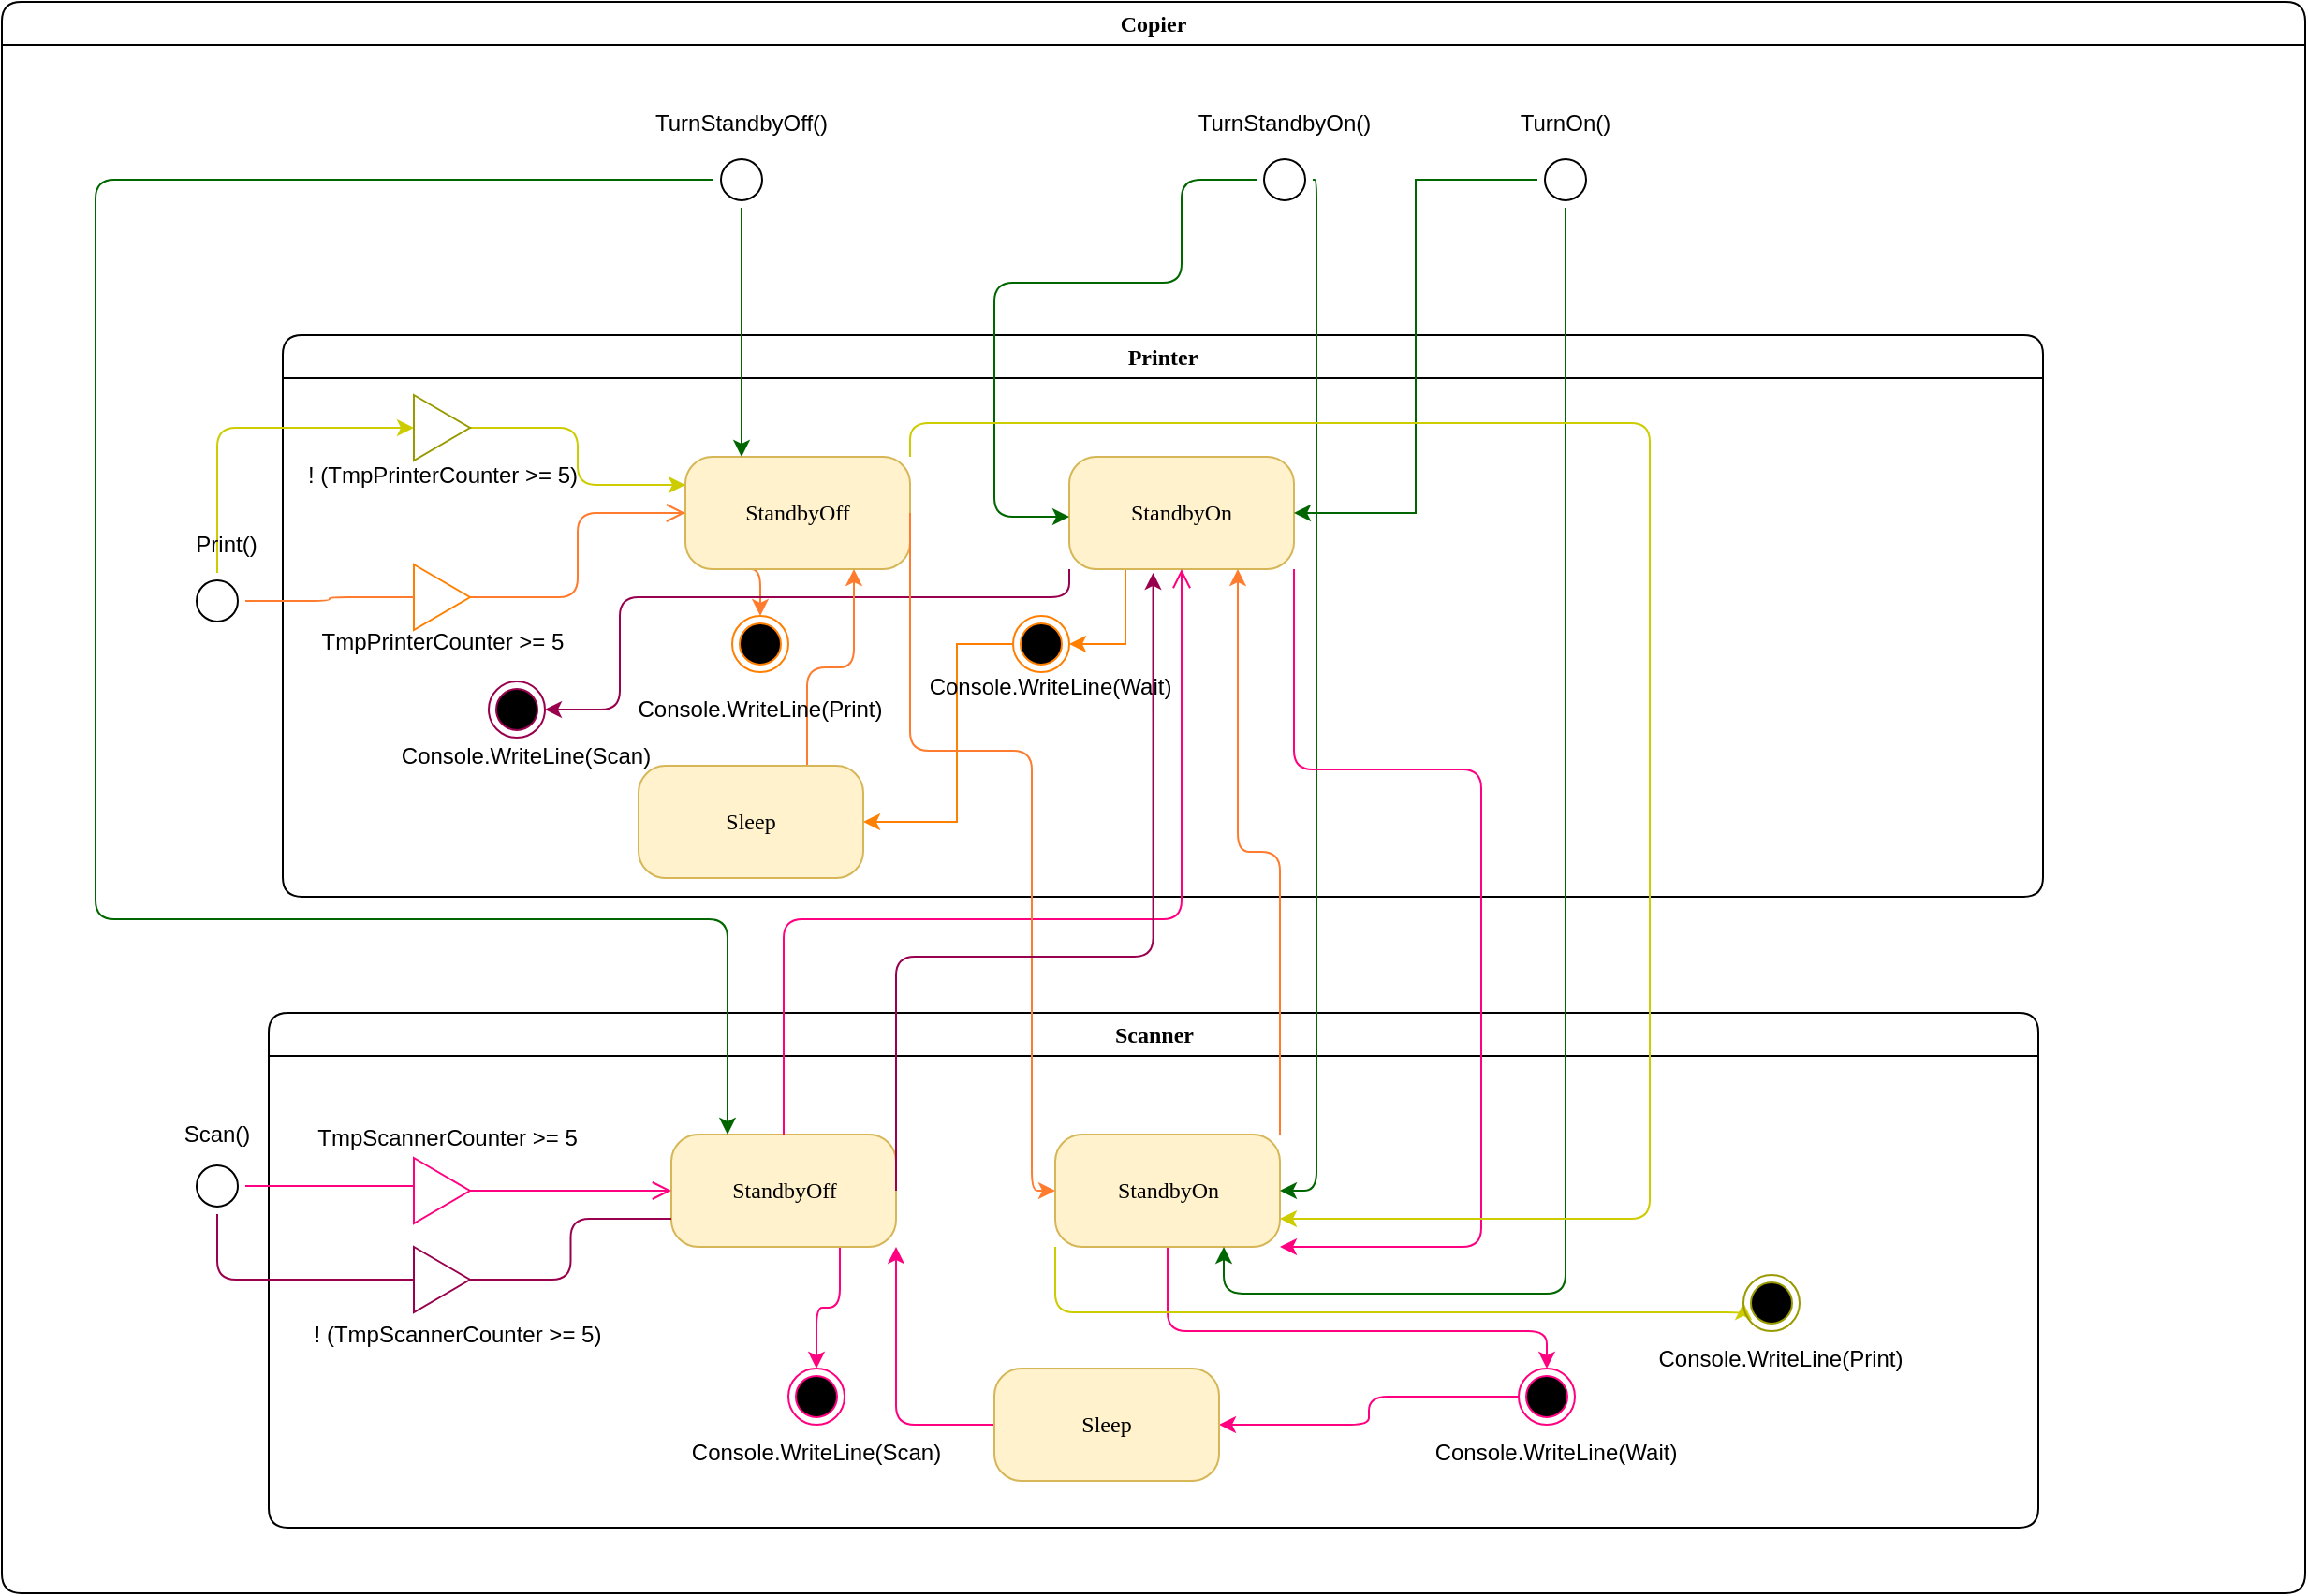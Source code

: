 <mxfile version="17.2.4" type="github">
  <diagram name="Page-1" id="58cdce13-f638-feb5-8d6f-7d28b1aa9fa0">
    <mxGraphModel dx="1351" dy="853" grid="1" gridSize="10" guides="1" tooltips="1" connect="1" arrows="1" fold="1" page="1" pageScale="1" pageWidth="1100" pageHeight="850" background="none" math="0" shadow="0">
      <root>
        <mxCell id="0" />
        <mxCell id="1" parent="0" />
        <mxCell id="9JZ9oiunxaafE0rHezBi-36" value="Copier" style="swimlane;whiteSpace=wrap;html=1;rounded=1;shadow=0;comic=0;labelBackgroundColor=none;strokeWidth=1;fontFamily=Verdana;fontSize=12;align=center;swimlaneLine=1;glass=0;sketch=0;" vertex="1" parent="1">
          <mxGeometry x="40" y="30" width="1230" height="850" as="geometry" />
        </mxCell>
        <mxCell id="2a3bc250acf0617d-7" value="Scanner" style="swimlane;whiteSpace=wrap;html=1;rounded=1;shadow=0;comic=0;labelBackgroundColor=none;strokeWidth=1;fontFamily=Verdana;fontSize=12;align=center;" parent="9JZ9oiunxaafE0rHezBi-36" vertex="1">
          <mxGeometry x="142.5" y="540" width="945" height="275" as="geometry" />
        </mxCell>
        <mxCell id="9JZ9oiunxaafE0rHezBi-109" style="edgeStyle=orthogonalEdgeStyle;rounded=1;orthogonalLoop=1;jettySize=auto;html=1;exitX=0.75;exitY=1;exitDx=0;exitDy=0;entryX=0.5;entryY=0;entryDx=0;entryDy=0;strokeColor=#FF0080;" edge="1" parent="2a3bc250acf0617d-7" source="382b91b5511bd0f7-8" target="9JZ9oiunxaafE0rHezBi-74">
          <mxGeometry relative="1" as="geometry" />
        </mxCell>
        <mxCell id="382b91b5511bd0f7-8" value="StandbyOff" style="rounded=1;whiteSpace=wrap;html=1;arcSize=24;fillColor=#fff2cc;strokeColor=#d6b656;shadow=0;comic=0;labelBackgroundColor=none;fontFamily=Verdana;fontSize=12;fontColor=default;align=center;" parent="2a3bc250acf0617d-7" vertex="1">
          <mxGeometry x="215" y="65" width="120" height="60" as="geometry" />
        </mxCell>
        <mxCell id="9JZ9oiunxaafE0rHezBi-72" style="edgeStyle=orthogonalEdgeStyle;rounded=1;orthogonalLoop=1;jettySize=auto;html=1;exitX=0;exitY=0.5;exitDx=0;exitDy=0;entryX=1;entryY=0.5;entryDx=0;entryDy=0;strokeColor=#FF0080;" edge="1" parent="2a3bc250acf0617d-7" source="24f968d109e7d6b4-3" target="9JZ9oiunxaafE0rHezBi-68">
          <mxGeometry relative="1" as="geometry" />
        </mxCell>
        <mxCell id="24f968d109e7d6b4-3" value="" style="ellipse;html=1;shape=endState;fillColor=#000000;strokeColor=#FF0080;rounded=1;shadow=0;comic=0;labelBackgroundColor=none;fontFamily=Verdana;fontSize=12;fontColor=#000000;align=center;" parent="2a3bc250acf0617d-7" vertex="1">
          <mxGeometry x="667.5" y="190" width="30" height="30" as="geometry" />
        </mxCell>
        <mxCell id="3cde6dad864a17aa-9" style="edgeStyle=elbowEdgeStyle;html=1;labelBackgroundColor=none;endArrow=open;endSize=8;strokeColor=#FF0080;fontFamily=Verdana;fontSize=12;align=left;elbow=vertical;startArrow=none;" parent="2a3bc250acf0617d-7" source="9JZ9oiunxaafE0rHezBi-79" target="382b91b5511bd0f7-8" edge="1">
          <mxGeometry relative="1" as="geometry" />
        </mxCell>
        <mxCell id="9JZ9oiunxaafE0rHezBi-69" style="edgeStyle=orthogonalEdgeStyle;rounded=1;orthogonalLoop=1;jettySize=auto;html=1;exitX=0.5;exitY=1;exitDx=0;exitDy=0;strokeColor=#FF0080;entryX=0.5;entryY=0;entryDx=0;entryDy=0;" edge="1" parent="2a3bc250acf0617d-7" source="9JZ9oiunxaafE0rHezBi-16" target="24f968d109e7d6b4-3">
          <mxGeometry relative="1" as="geometry">
            <mxPoint x="687.5" y="210" as="targetPoint" />
            <Array as="points">
              <mxPoint x="480" y="170" />
              <mxPoint x="683" y="170" />
            </Array>
          </mxGeometry>
        </mxCell>
        <mxCell id="9JZ9oiunxaafE0rHezBi-124" style="edgeStyle=orthogonalEdgeStyle;rounded=1;orthogonalLoop=1;jettySize=auto;html=1;exitX=0;exitY=1;exitDx=0;exitDy=0;entryX=0;entryY=0.5;entryDx=0;entryDy=0;strokeColor=#CCCC00;" edge="1" parent="2a3bc250acf0617d-7" source="9JZ9oiunxaafE0rHezBi-16" target="9JZ9oiunxaafE0rHezBi-122">
          <mxGeometry relative="1" as="geometry">
            <Array as="points">
              <mxPoint x="420" y="160" />
              <mxPoint x="788" y="160" />
            </Array>
          </mxGeometry>
        </mxCell>
        <mxCell id="9JZ9oiunxaafE0rHezBi-16" value="StandbyOn" style="rounded=1;whiteSpace=wrap;html=1;arcSize=24;shadow=0;comic=0;labelBackgroundColor=none;fontFamily=Verdana;fontSize=12;align=center;fillColor=#fff2cc;strokeColor=#d6b656;" vertex="1" parent="2a3bc250acf0617d-7">
          <mxGeometry x="420" y="65" width="120" height="60" as="geometry" />
        </mxCell>
        <mxCell id="9JZ9oiunxaafE0rHezBi-77" style="edgeStyle=orthogonalEdgeStyle;rounded=1;orthogonalLoop=1;jettySize=auto;html=1;exitX=0;exitY=0.5;exitDx=0;exitDy=0;entryX=1;entryY=1;entryDx=0;entryDy=0;strokeColor=#FF0080;" edge="1" parent="2a3bc250acf0617d-7" source="9JZ9oiunxaafE0rHezBi-68" target="382b91b5511bd0f7-8">
          <mxGeometry relative="1" as="geometry" />
        </mxCell>
        <mxCell id="9JZ9oiunxaafE0rHezBi-68" value="Sleep" style="rounded=1;whiteSpace=wrap;html=1;arcSize=24;fillColor=#fff2cc;strokeColor=#d6b656;shadow=0;comic=0;labelBackgroundColor=none;fontFamily=Verdana;fontSize=12;fontColor=default;align=center;" vertex="1" parent="2a3bc250acf0617d-7">
          <mxGeometry x="387.5" y="190" width="120" height="60" as="geometry" />
        </mxCell>
        <mxCell id="9JZ9oiunxaafE0rHezBi-73" value="Console.WriteLine(Wait)" style="text;html=1;strokeColor=none;fillColor=none;align=center;verticalAlign=middle;whiteSpace=wrap;rounded=0;" vertex="1" parent="2a3bc250acf0617d-7">
          <mxGeometry x="657.5" y="220" width="60" height="30" as="geometry" />
        </mxCell>
        <mxCell id="9JZ9oiunxaafE0rHezBi-74" value="" style="ellipse;html=1;shape=endState;fillColor=#000000;strokeColor=#FF0080;rounded=1;shadow=0;comic=0;labelBackgroundColor=none;fontFamily=Verdana;fontSize=12;fontColor=#000000;align=center;" vertex="1" parent="2a3bc250acf0617d-7">
          <mxGeometry x="277.5" y="190" width="30" height="30" as="geometry" />
        </mxCell>
        <mxCell id="9JZ9oiunxaafE0rHezBi-75" value="Console.WriteLine(Scan)" style="text;html=1;strokeColor=none;fillColor=none;align=center;verticalAlign=middle;whiteSpace=wrap;rounded=0;" vertex="1" parent="2a3bc250acf0617d-7">
          <mxGeometry x="262.5" y="220" width="60" height="30" as="geometry" />
        </mxCell>
        <mxCell id="9JZ9oiunxaafE0rHezBi-79" value="" style="triangle;whiteSpace=wrap;html=1;strokeColor=#FF0080;fillColor=none;" vertex="1" parent="2a3bc250acf0617d-7">
          <mxGeometry x="77.5" y="77.5" width="30" height="35" as="geometry" />
        </mxCell>
        <mxCell id="9JZ9oiunxaafE0rHezBi-81" value="TmpScannerCounter &amp;gt;= 5" style="text;html=1;strokeColor=none;fillColor=none;align=center;verticalAlign=middle;whiteSpace=wrap;rounded=0;" vertex="1" parent="2a3bc250acf0617d-7">
          <mxGeometry x="20" y="51.5" width="150" height="30" as="geometry" />
        </mxCell>
        <mxCell id="9JZ9oiunxaafE0rHezBi-100" style="edgeStyle=orthogonalEdgeStyle;rounded=1;orthogonalLoop=1;jettySize=auto;html=1;exitX=1;exitY=0.5;exitDx=0;exitDy=0;entryX=0;entryY=0.75;entryDx=0;entryDy=0;strokeColor=#99004D;labelBackgroundColor=none;endArrow=none;fontSize=12;fontFamily=Verdana;align=left;endSize=8;startArrow=none;" edge="1" parent="2a3bc250acf0617d-7" source="9JZ9oiunxaafE0rHezBi-95" target="382b91b5511bd0f7-8">
          <mxGeometry relative="1" as="geometry" />
        </mxCell>
        <mxCell id="9JZ9oiunxaafE0rHezBi-95" value="" style="triangle;whiteSpace=wrap;html=1;strokeColor=#99004D;fillColor=none;" vertex="1" parent="2a3bc250acf0617d-7">
          <mxGeometry x="77.5" y="125" width="30" height="35" as="geometry" />
        </mxCell>
        <mxCell id="9JZ9oiunxaafE0rHezBi-101" value="! (TmpScannerCounter &amp;gt;= 5)" style="text;html=1;strokeColor=none;fillColor=none;align=center;verticalAlign=middle;whiteSpace=wrap;rounded=0;" vertex="1" parent="2a3bc250acf0617d-7">
          <mxGeometry x="21" y="157" width="159" height="30" as="geometry" />
        </mxCell>
        <mxCell id="9JZ9oiunxaafE0rHezBi-122" value="" style="ellipse;html=1;shape=endState;fillColor=#000000;strokeColor=#999900;rounded=1;shadow=0;comic=0;labelBackgroundColor=none;fontFamily=Verdana;fontSize=12;fontColor=#000000;align=center;" vertex="1" parent="2a3bc250acf0617d-7">
          <mxGeometry x="787.5" y="140" width="30" height="30" as="geometry" />
        </mxCell>
        <mxCell id="9JZ9oiunxaafE0rHezBi-144" value="Console.WriteLine(Print)" style="text;html=1;strokeColor=none;fillColor=none;align=center;verticalAlign=middle;whiteSpace=wrap;rounded=0;" vertex="1" parent="2a3bc250acf0617d-7">
          <mxGeometry x="777.5" y="170" width="60" height="30" as="geometry" />
        </mxCell>
        <mxCell id="9JZ9oiunxaafE0rHezBi-1" value="Printer" style="swimlane;whiteSpace=wrap;html=1;rounded=1;shadow=0;comic=0;labelBackgroundColor=none;strokeWidth=1;fontFamily=Verdana;fontSize=12;align=center;" vertex="1" parent="9JZ9oiunxaafE0rHezBi-36">
          <mxGeometry x="150" y="178" width="940" height="300" as="geometry" />
        </mxCell>
        <mxCell id="9JZ9oiunxaafE0rHezBi-111" style="edgeStyle=orthogonalEdgeStyle;rounded=1;orthogonalLoop=1;jettySize=auto;html=1;exitX=0.25;exitY=1;exitDx=0;exitDy=0;entryX=0.5;entryY=0;entryDx=0;entryDy=0;strokeColor=#FF7B2E;" edge="1" parent="9JZ9oiunxaafE0rHezBi-1" source="9JZ9oiunxaafE0rHezBi-3" target="9JZ9oiunxaafE0rHezBi-85">
          <mxGeometry relative="1" as="geometry" />
        </mxCell>
        <mxCell id="9JZ9oiunxaafE0rHezBi-3" value="StandbyOff" style="rounded=1;whiteSpace=wrap;html=1;arcSize=24;shadow=0;comic=0;labelBackgroundColor=none;fontFamily=Verdana;fontSize=12;align=center;fillColor=#fff2cc;strokeColor=#d6b656;" vertex="1" parent="9JZ9oiunxaafE0rHezBi-1">
          <mxGeometry x="215" y="65" width="120" height="60" as="geometry" />
        </mxCell>
        <mxCell id="9JZ9oiunxaafE0rHezBi-5" style="edgeStyle=elbowEdgeStyle;html=1;labelBackgroundColor=none;endArrow=open;endSize=8;strokeColor=#FF7B2E;fontFamily=Verdana;fontSize=12;align=left;startArrow=none;" edge="1" parent="9JZ9oiunxaafE0rHezBi-1" source="9JZ9oiunxaafE0rHezBi-57" target="9JZ9oiunxaafE0rHezBi-3">
          <mxGeometry relative="1" as="geometry" />
        </mxCell>
        <mxCell id="9JZ9oiunxaafE0rHezBi-87" style="edgeStyle=orthogonalEdgeStyle;rounded=0;orthogonalLoop=1;jettySize=auto;html=1;exitX=0.25;exitY=1;exitDx=0;exitDy=0;entryX=1;entryY=0.5;entryDx=0;entryDy=0;strokeColor=#FF8000;" edge="1" parent="9JZ9oiunxaafE0rHezBi-1" source="9JZ9oiunxaafE0rHezBi-15" target="9JZ9oiunxaafE0rHezBi-84">
          <mxGeometry relative="1" as="geometry" />
        </mxCell>
        <mxCell id="9JZ9oiunxaafE0rHezBi-107" style="edgeStyle=orthogonalEdgeStyle;rounded=1;orthogonalLoop=1;jettySize=auto;html=1;exitX=0;exitY=1;exitDx=0;exitDy=0;entryX=1;entryY=0.5;entryDx=0;entryDy=0;strokeColor=#99004D;" edge="1" parent="9JZ9oiunxaafE0rHezBi-1" source="9JZ9oiunxaafE0rHezBi-15" target="9JZ9oiunxaafE0rHezBi-106">
          <mxGeometry relative="1" as="geometry">
            <Array as="points">
              <mxPoint x="420" y="140" />
              <mxPoint x="180" y="140" />
              <mxPoint x="180" y="200" />
            </Array>
          </mxGeometry>
        </mxCell>
        <mxCell id="9JZ9oiunxaafE0rHezBi-15" value="StandbyOn" style="rounded=1;whiteSpace=wrap;html=1;arcSize=24;shadow=0;comic=0;labelBackgroundColor=none;fontFamily=Verdana;fontSize=12;align=center;fillColor=#fff2cc;strokeColor=#d6b656;" vertex="1" parent="9JZ9oiunxaafE0rHezBi-1">
          <mxGeometry x="420" y="65" width="120" height="60" as="geometry" />
        </mxCell>
        <mxCell id="9JZ9oiunxaafE0rHezBi-57" value="" style="triangle;whiteSpace=wrap;html=1;strokeColor=#FF8000;fillColor=none;" vertex="1" parent="9JZ9oiunxaafE0rHezBi-1">
          <mxGeometry x="70" y="122.5" width="30" height="35" as="geometry" />
        </mxCell>
        <mxCell id="9JZ9oiunxaafE0rHezBi-60" value="TmpPrinterCounter &amp;gt;= 5" style="text;html=1;strokeColor=none;fillColor=none;align=center;verticalAlign=middle;whiteSpace=wrap;rounded=0;" vertex="1" parent="9JZ9oiunxaafE0rHezBi-1">
          <mxGeometry x="17.5" y="149" width="135" height="30" as="geometry" />
        </mxCell>
        <mxCell id="9JZ9oiunxaafE0rHezBi-112" style="edgeStyle=orthogonalEdgeStyle;rounded=1;orthogonalLoop=1;jettySize=auto;html=1;exitX=0.75;exitY=0;exitDx=0;exitDy=0;entryX=0.75;entryY=1;entryDx=0;entryDy=0;strokeColor=#FF7B2E;" edge="1" parent="9JZ9oiunxaafE0rHezBi-1" source="9JZ9oiunxaafE0rHezBi-83" target="9JZ9oiunxaafE0rHezBi-3">
          <mxGeometry relative="1" as="geometry" />
        </mxCell>
        <mxCell id="9JZ9oiunxaafE0rHezBi-83" value="Sleep" style="rounded=1;whiteSpace=wrap;html=1;arcSize=24;fillColor=#fff2cc;strokeColor=#d6b656;shadow=0;comic=0;labelBackgroundColor=none;fontFamily=Verdana;fontSize=12;fontColor=default;align=center;" vertex="1" parent="9JZ9oiunxaafE0rHezBi-1">
          <mxGeometry x="190" y="230" width="120" height="60" as="geometry" />
        </mxCell>
        <mxCell id="9JZ9oiunxaafE0rHezBi-88" style="edgeStyle=orthogonalEdgeStyle;rounded=0;orthogonalLoop=1;jettySize=auto;html=1;exitX=0;exitY=0.5;exitDx=0;exitDy=0;strokeColor=#FF8000;entryX=1;entryY=0.5;entryDx=0;entryDy=0;" edge="1" parent="9JZ9oiunxaafE0rHezBi-1" source="9JZ9oiunxaafE0rHezBi-84" target="9JZ9oiunxaafE0rHezBi-83">
          <mxGeometry relative="1" as="geometry">
            <mxPoint x="300" y="250" as="targetPoint" />
            <Array as="points">
              <mxPoint x="360" y="165" />
              <mxPoint x="360" y="260" />
            </Array>
          </mxGeometry>
        </mxCell>
        <mxCell id="9JZ9oiunxaafE0rHezBi-84" value="" style="ellipse;html=1;shape=endState;fillColor=#000000;strokeColor=#FF8000;rounded=1;shadow=0;comic=0;labelBackgroundColor=none;fontFamily=Verdana;fontSize=12;fontColor=#000000;align=center;" vertex="1" parent="9JZ9oiunxaafE0rHezBi-1">
          <mxGeometry x="390" y="150" width="30" height="30" as="geometry" />
        </mxCell>
        <mxCell id="9JZ9oiunxaafE0rHezBi-85" value="" style="ellipse;html=1;shape=endState;fillColor=#000000;strokeColor=#FF8000;rounded=1;shadow=0;comic=0;labelBackgroundColor=none;fontFamily=Verdana;fontSize=12;fontColor=#000000;align=center;" vertex="1" parent="9JZ9oiunxaafE0rHezBi-1">
          <mxGeometry x="240" y="150" width="30" height="30" as="geometry" />
        </mxCell>
        <mxCell id="9JZ9oiunxaafE0rHezBi-92" value="Console.WriteLine(Wait)" style="text;html=1;strokeColor=none;fillColor=none;align=center;verticalAlign=middle;whiteSpace=wrap;rounded=0;" vertex="1" parent="9JZ9oiunxaafE0rHezBi-1">
          <mxGeometry x="380" y="173" width="60" height="30" as="geometry" />
        </mxCell>
        <mxCell id="9JZ9oiunxaafE0rHezBi-93" value="Console.WriteLine(Print)" style="text;html=1;strokeColor=none;fillColor=none;align=center;verticalAlign=middle;whiteSpace=wrap;rounded=0;" vertex="1" parent="9JZ9oiunxaafE0rHezBi-1">
          <mxGeometry x="225" y="185" width="60" height="30" as="geometry" />
        </mxCell>
        <mxCell id="9JZ9oiunxaafE0rHezBi-106" value="" style="ellipse;html=1;shape=endState;fillColor=#000000;strokeColor=#99004D;rounded=1;shadow=0;comic=0;labelBackgroundColor=none;fontFamily=Verdana;fontSize=12;fontColor=#000000;align=center;" vertex="1" parent="9JZ9oiunxaafE0rHezBi-1">
          <mxGeometry x="110" y="185" width="30" height="30" as="geometry" />
        </mxCell>
        <mxCell id="9JZ9oiunxaafE0rHezBi-108" value="Console.WriteLine(Scan)" style="text;html=1;strokeColor=none;fillColor=none;align=center;verticalAlign=middle;whiteSpace=wrap;rounded=0;" vertex="1" parent="9JZ9oiunxaafE0rHezBi-1">
          <mxGeometry x="100" y="210" width="60" height="30" as="geometry" />
        </mxCell>
        <mxCell id="9JZ9oiunxaafE0rHezBi-119" value="! (TmpPrinterCounter &amp;gt;= 5)" style="text;html=1;strokeColor=none;fillColor=none;align=center;verticalAlign=middle;whiteSpace=wrap;rounded=0;" vertex="1" parent="9JZ9oiunxaafE0rHezBi-1">
          <mxGeometry x="7.5" y="60" width="155" height="30" as="geometry" />
        </mxCell>
        <mxCell id="9JZ9oiunxaafE0rHezBi-17" style="edgeStyle=orthogonalEdgeStyle;rounded=1;orthogonalLoop=1;jettySize=auto;html=1;strokeColor=#FF0080;labelBackgroundColor=none;endArrow=open;fontSize=12;fontFamily=Verdana;align=left;endSize=8;" edge="1" parent="9JZ9oiunxaafE0rHezBi-36" source="382b91b5511bd0f7-8" target="9JZ9oiunxaafE0rHezBi-15">
          <mxGeometry relative="1" as="geometry">
            <Array as="points">
              <mxPoint x="417" y="490" />
              <mxPoint x="630" y="490" />
            </Array>
          </mxGeometry>
        </mxCell>
        <mxCell id="9JZ9oiunxaafE0rHezBi-49" style="edgeStyle=orthogonalEdgeStyle;rounded=1;orthogonalLoop=1;jettySize=auto;html=1;exitX=1;exitY=0.5;exitDx=0;exitDy=0;strokeColor=#FF7B2E;" edge="1" parent="9JZ9oiunxaafE0rHezBi-36" source="9JZ9oiunxaafE0rHezBi-3" target="9JZ9oiunxaafE0rHezBi-16">
          <mxGeometry relative="1" as="geometry">
            <Array as="points">
              <mxPoint x="485" y="400" />
              <mxPoint x="550" y="400" />
              <mxPoint x="550" y="635" />
            </Array>
          </mxGeometry>
        </mxCell>
        <mxCell id="9JZ9oiunxaafE0rHezBi-50" style="edgeStyle=orthogonalEdgeStyle;rounded=1;orthogonalLoop=1;jettySize=auto;html=1;exitX=0.5;exitY=1;exitDx=0;exitDy=0;strokeColor=#006600;" edge="1" parent="9JZ9oiunxaafE0rHezBi-36" source="9JZ9oiunxaafE0rHezBi-20" target="9JZ9oiunxaafE0rHezBi-15">
          <mxGeometry relative="1" as="geometry">
            <Array as="points">
              <mxPoint x="630" y="95" />
              <mxPoint x="630" y="150" />
              <mxPoint x="530" y="150" />
              <mxPoint x="530" y="275" />
            </Array>
          </mxGeometry>
        </mxCell>
        <mxCell id="9JZ9oiunxaafE0rHezBi-51" style="edgeStyle=orthogonalEdgeStyle;orthogonalLoop=1;jettySize=auto;html=1;exitX=0.5;exitY=0;exitDx=0;exitDy=0;entryX=1;entryY=0.5;entryDx=0;entryDy=0;strokeColor=#006600;rounded=1;" edge="1" parent="9JZ9oiunxaafE0rHezBi-36" source="9JZ9oiunxaafE0rHezBi-20" target="9JZ9oiunxaafE0rHezBi-16">
          <mxGeometry relative="1" as="geometry">
            <Array as="points">
              <mxPoint x="702" y="95" />
              <mxPoint x="702" y="635" />
            </Array>
          </mxGeometry>
        </mxCell>
        <mxCell id="9JZ9oiunxaafE0rHezBi-20" value="" style="ellipse;html=1;shape=startState;fillColor=none;strokeColor=#000000;rounded=1;shadow=0;comic=0;labelBackgroundColor=none;fontFamily=Verdana;fontSize=12;fontColor=#000000;align=center;direction=south;" vertex="1" parent="9JZ9oiunxaafE0rHezBi-36">
          <mxGeometry x="670" y="80" width="30" height="30" as="geometry" />
        </mxCell>
        <mxCell id="9JZ9oiunxaafE0rHezBi-27" value="TurnStandbyOn()" style="text;html=1;strokeColor=none;fillColor=none;align=center;verticalAlign=middle;whiteSpace=wrap;rounded=0;" vertex="1" parent="9JZ9oiunxaafE0rHezBi-36">
          <mxGeometry x="655" y="50" width="60" height="30" as="geometry" />
        </mxCell>
        <mxCell id="9JZ9oiunxaafE0rHezBi-54" style="edgeStyle=orthogonalEdgeStyle;rounded=0;orthogonalLoop=1;jettySize=auto;html=1;exitX=1;exitY=0.5;exitDx=0;exitDy=0;entryX=0.25;entryY=0;entryDx=0;entryDy=0;strokeColor=#006600;" edge="1" parent="9JZ9oiunxaafE0rHezBi-36" source="9JZ9oiunxaafE0rHezBi-21" target="9JZ9oiunxaafE0rHezBi-3">
          <mxGeometry relative="1" as="geometry" />
        </mxCell>
        <mxCell id="9JZ9oiunxaafE0rHezBi-55" style="edgeStyle=orthogonalEdgeStyle;rounded=1;orthogonalLoop=1;jettySize=auto;html=1;exitX=0.5;exitY=1;exitDx=0;exitDy=0;entryX=0.25;entryY=0;entryDx=0;entryDy=0;strokeColor=#006600;" edge="1" parent="9JZ9oiunxaafE0rHezBi-36" source="9JZ9oiunxaafE0rHezBi-21" target="382b91b5511bd0f7-8">
          <mxGeometry relative="1" as="geometry">
            <Array as="points">
              <mxPoint x="50" y="95" />
              <mxPoint x="50" y="490" />
              <mxPoint x="387" y="490" />
            </Array>
          </mxGeometry>
        </mxCell>
        <mxCell id="9JZ9oiunxaafE0rHezBi-21" value="" style="ellipse;html=1;shape=startState;fillColor=none;strokeColor=#000000;rounded=1;shadow=0;comic=0;labelBackgroundColor=none;fontFamily=Verdana;fontSize=12;fontColor=#000000;align=center;direction=south;" vertex="1" parent="9JZ9oiunxaafE0rHezBi-36">
          <mxGeometry x="380" y="80" width="30" height="30" as="geometry" />
        </mxCell>
        <mxCell id="9JZ9oiunxaafE0rHezBi-26" value="TurnStandbyOff()" style="text;html=1;strokeColor=none;fillColor=none;align=center;verticalAlign=middle;whiteSpace=wrap;rounded=0;" vertex="1" parent="9JZ9oiunxaafE0rHezBi-36">
          <mxGeometry x="365" y="50" width="60" height="30" as="geometry" />
        </mxCell>
        <mxCell id="9JZ9oiunxaafE0rHezBi-117" style="edgeStyle=orthogonalEdgeStyle;rounded=1;orthogonalLoop=1;jettySize=auto;html=1;exitX=0;exitY=0.5;exitDx=0;exitDy=0;entryX=0;entryY=0.5;entryDx=0;entryDy=0;strokeColor=#CCCC00;" edge="1" parent="9JZ9oiunxaafE0rHezBi-36" source="9JZ9oiunxaafE0rHezBi-6" target="9JZ9oiunxaafE0rHezBi-114">
          <mxGeometry relative="1" as="geometry" />
        </mxCell>
        <mxCell id="9JZ9oiunxaafE0rHezBi-6" value="" style="ellipse;html=1;shape=startState;fillColor=none;strokeColor=#000000;rounded=1;shadow=0;comic=0;labelBackgroundColor=none;fontFamily=Verdana;fontSize=12;fontColor=#000000;align=center;direction=south;" vertex="1" parent="9JZ9oiunxaafE0rHezBi-36">
          <mxGeometry x="100" y="305" width="30" height="30" as="geometry" />
        </mxCell>
        <mxCell id="9JZ9oiunxaafE0rHezBi-58" value="" style="edgeStyle=elbowEdgeStyle;html=1;labelBackgroundColor=none;endArrow=none;endSize=8;strokeColor=#FF7B2E;fontFamily=Verdana;fontSize=12;align=left;" edge="1" parent="9JZ9oiunxaafE0rHezBi-36" source="9JZ9oiunxaafE0rHezBi-6" target="9JZ9oiunxaafE0rHezBi-57">
          <mxGeometry relative="1" as="geometry">
            <mxPoint x="445.0" y="485" as="sourcePoint" />
            <mxPoint x="555.0" y="485" as="targetPoint" />
          </mxGeometry>
        </mxCell>
        <mxCell id="9JZ9oiunxaafE0rHezBi-11" value="Print()" style="text;html=1;strokeColor=none;fillColor=none;align=center;verticalAlign=middle;whiteSpace=wrap;rounded=0;" vertex="1" parent="9JZ9oiunxaafE0rHezBi-36">
          <mxGeometry x="90" y="275" width="60" height="30" as="geometry" />
        </mxCell>
        <mxCell id="9JZ9oiunxaafE0rHezBi-65" style="edgeStyle=orthogonalEdgeStyle;rounded=0;orthogonalLoop=1;jettySize=auto;html=1;exitX=0.5;exitY=1;exitDx=0;exitDy=0;entryX=1;entryY=0.5;entryDx=0;entryDy=0;strokeColor=#006600;" edge="1" parent="9JZ9oiunxaafE0rHezBi-36" source="9JZ9oiunxaafE0rHezBi-63" target="9JZ9oiunxaafE0rHezBi-15">
          <mxGeometry relative="1" as="geometry" />
        </mxCell>
        <mxCell id="9JZ9oiunxaafE0rHezBi-66" style="edgeStyle=orthogonalEdgeStyle;rounded=1;orthogonalLoop=1;jettySize=auto;html=1;exitX=1;exitY=0.5;exitDx=0;exitDy=0;entryX=0.75;entryY=1;entryDx=0;entryDy=0;strokeColor=#006600;" edge="1" parent="9JZ9oiunxaafE0rHezBi-36" source="9JZ9oiunxaafE0rHezBi-63" target="9JZ9oiunxaafE0rHezBi-16">
          <mxGeometry relative="1" as="geometry">
            <Array as="points">
              <mxPoint x="835" y="690" />
              <mxPoint x="652" y="690" />
            </Array>
          </mxGeometry>
        </mxCell>
        <mxCell id="9JZ9oiunxaafE0rHezBi-63" value="" style="ellipse;html=1;shape=startState;fillColor=none;strokeColor=#000000;rounded=1;shadow=0;comic=0;labelBackgroundColor=none;fontFamily=Verdana;fontSize=12;fontColor=#000000;align=center;direction=south;" vertex="1" parent="9JZ9oiunxaafE0rHezBi-36">
          <mxGeometry x="820" y="80" width="30" height="30" as="geometry" />
        </mxCell>
        <mxCell id="9JZ9oiunxaafE0rHezBi-64" value="TurnOn()" style="text;html=1;strokeColor=none;fillColor=none;align=center;verticalAlign=middle;whiteSpace=wrap;rounded=0;" vertex="1" parent="9JZ9oiunxaafE0rHezBi-36">
          <mxGeometry x="805" y="50" width="60" height="30" as="geometry" />
        </mxCell>
        <mxCell id="9JZ9oiunxaafE0rHezBi-67" style="edgeStyle=orthogonalEdgeStyle;rounded=1;orthogonalLoop=1;jettySize=auto;html=1;exitX=1;exitY=1;exitDx=0;exitDy=0;entryX=1;entryY=1;entryDx=0;entryDy=0;strokeColor=#FF0080;" edge="1" parent="9JZ9oiunxaafE0rHezBi-36" source="9JZ9oiunxaafE0rHezBi-15" target="9JZ9oiunxaafE0rHezBi-16">
          <mxGeometry relative="1" as="geometry">
            <Array as="points">
              <mxPoint x="690" y="410" />
              <mxPoint x="790" y="410" />
              <mxPoint x="790" y="665" />
            </Array>
          </mxGeometry>
        </mxCell>
        <mxCell id="2a3bc250acf0617d-3" value="" style="ellipse;html=1;shape=startState;fillColor=none;strokeColor=#000000;rounded=1;shadow=0;comic=0;labelBackgroundColor=none;fontFamily=Verdana;fontSize=12;fontColor=#000000;align=center;direction=south;" parent="9JZ9oiunxaafE0rHezBi-36" vertex="1">
          <mxGeometry x="100" y="617.5" width="30" height="30" as="geometry" />
        </mxCell>
        <mxCell id="9JZ9oiunxaafE0rHezBi-80" value="" style="edgeStyle=elbowEdgeStyle;html=1;labelBackgroundColor=none;endArrow=none;endSize=8;strokeColor=#FF0080;fontFamily=Verdana;fontSize=12;align=left;elbow=vertical;" edge="1" parent="9JZ9oiunxaafE0rHezBi-36" source="2a3bc250acf0617d-3" target="9JZ9oiunxaafE0rHezBi-79">
          <mxGeometry relative="1" as="geometry">
            <mxPoint x="429.989" y="1205.571" as="sourcePoint" />
            <mxPoint x="540.0" y="1205.571" as="targetPoint" />
          </mxGeometry>
        </mxCell>
        <mxCell id="9JZ9oiunxaafE0rHezBi-14" value="Scan()" style="text;html=1;strokeColor=none;fillColor=none;align=center;verticalAlign=middle;whiteSpace=wrap;rounded=0;" vertex="1" parent="9JZ9oiunxaafE0rHezBi-36">
          <mxGeometry x="85" y="590" width="60" height="30" as="geometry" />
        </mxCell>
        <mxCell id="9JZ9oiunxaafE0rHezBi-82" style="edgeStyle=orthogonalEdgeStyle;rounded=1;orthogonalLoop=1;jettySize=auto;html=1;exitX=1;exitY=0;exitDx=0;exitDy=0;entryX=0.75;entryY=1;entryDx=0;entryDy=0;strokeColor=#FF7B2E;" edge="1" parent="9JZ9oiunxaafE0rHezBi-36" source="9JZ9oiunxaafE0rHezBi-16" target="9JZ9oiunxaafE0rHezBi-15">
          <mxGeometry relative="1" as="geometry" />
        </mxCell>
        <mxCell id="9JZ9oiunxaafE0rHezBi-98" value="" style="edgeStyle=orthogonalEdgeStyle;rounded=1;orthogonalLoop=1;jettySize=auto;html=1;exitX=1;exitY=0.5;exitDx=0;exitDy=0;entryX=0;entryY=0.5;entryDx=0;entryDy=0;strokeColor=#99004D;labelBackgroundColor=none;endArrow=none;fontSize=12;fontFamily=Verdana;align=left;endSize=8;startArrow=none;" edge="1" parent="9JZ9oiunxaafE0rHezBi-36" source="2a3bc250acf0617d-3" target="9JZ9oiunxaafE0rHezBi-95">
          <mxGeometry relative="1" as="geometry">
            <mxPoint x="155.0" y="677.5" as="sourcePoint" />
            <mxPoint x="457.5" y="695" as="targetPoint" />
            <Array as="points">
              <mxPoint x="115" y="683" />
            </Array>
          </mxGeometry>
        </mxCell>
        <mxCell id="9JZ9oiunxaafE0rHezBi-103" style="edgeStyle=orthogonalEdgeStyle;rounded=1;orthogonalLoop=1;jettySize=auto;html=1;exitX=1;exitY=0.5;exitDx=0;exitDy=0;entryX=0.373;entryY=1.033;entryDx=0;entryDy=0;entryPerimeter=0;strokeColor=#99004D;" edge="1" parent="9JZ9oiunxaafE0rHezBi-36" source="382b91b5511bd0f7-8" target="9JZ9oiunxaafE0rHezBi-15">
          <mxGeometry relative="1" as="geometry">
            <Array as="points">
              <mxPoint x="477" y="510" />
              <mxPoint x="615" y="510" />
            </Array>
          </mxGeometry>
        </mxCell>
        <mxCell id="9JZ9oiunxaafE0rHezBi-118" style="edgeStyle=orthogonalEdgeStyle;rounded=1;orthogonalLoop=1;jettySize=auto;html=1;exitX=1;exitY=0.5;exitDx=0;exitDy=0;entryX=0;entryY=0.25;entryDx=0;entryDy=0;strokeColor=#CCCC00;" edge="1" parent="9JZ9oiunxaafE0rHezBi-36" source="9JZ9oiunxaafE0rHezBi-114" target="9JZ9oiunxaafE0rHezBi-3">
          <mxGeometry relative="1" as="geometry" />
        </mxCell>
        <mxCell id="9JZ9oiunxaafE0rHezBi-114" value="" style="triangle;whiteSpace=wrap;html=1;strokeColor=#999900;fillColor=none;" vertex="1" parent="9JZ9oiunxaafE0rHezBi-36">
          <mxGeometry x="220" y="210" width="30" height="35" as="geometry" />
        </mxCell>
        <mxCell id="9JZ9oiunxaafE0rHezBi-120" style="edgeStyle=orthogonalEdgeStyle;rounded=1;orthogonalLoop=1;jettySize=auto;html=1;exitX=1;exitY=0;exitDx=0;exitDy=0;entryX=1;entryY=0.75;entryDx=0;entryDy=0;strokeColor=#CCCC00;" edge="1" parent="9JZ9oiunxaafE0rHezBi-36" source="9JZ9oiunxaafE0rHezBi-3" target="9JZ9oiunxaafE0rHezBi-16">
          <mxGeometry relative="1" as="geometry">
            <Array as="points">
              <mxPoint x="485" y="225" />
              <mxPoint x="880" y="225" />
              <mxPoint x="880" y="650" />
            </Array>
          </mxGeometry>
        </mxCell>
      </root>
    </mxGraphModel>
  </diagram>
</mxfile>
